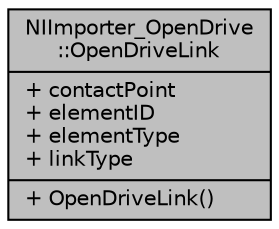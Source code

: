 digraph "NIImporter_OpenDrive::OpenDriveLink"
{
  edge [fontname="Helvetica",fontsize="10",labelfontname="Helvetica",labelfontsize="10"];
  node [fontname="Helvetica",fontsize="10",shape=record];
  Node1 [label="{NIImporter_OpenDrive\l::OpenDriveLink\n|+ contactPoint\l+ elementID\l+ elementType\l+ linkType\l|+ OpenDriveLink()\l}",height=0.2,width=0.4,color="black", fillcolor="grey75", style="filled", fontcolor="black"];
}
